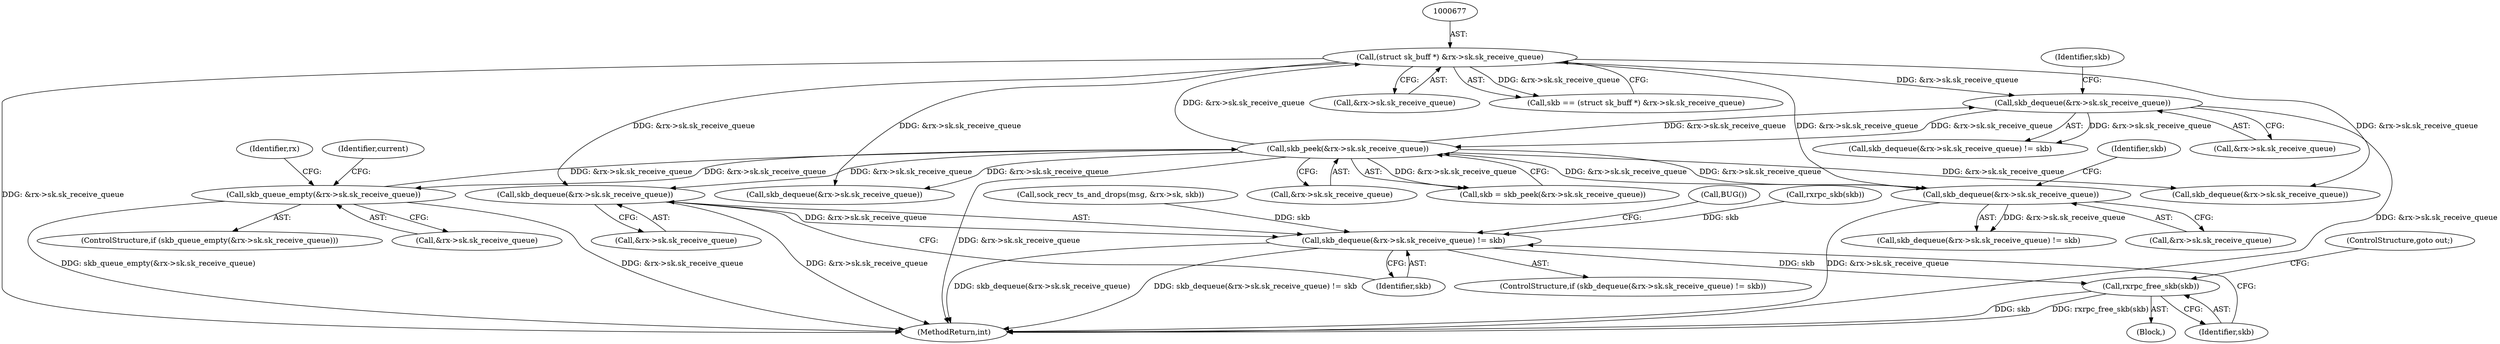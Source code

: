 digraph "0_linux_f3d3342602f8bcbf37d7c46641cb9bca7618eb1c_29@pointer" {
"1000756" [label="(Call,skb_dequeue(&rx->sk.sk_receive_queue))"];
"1000676" [label="(Call,(struct sk_buff *) &rx->sk.sk_receive_queue)"];
"1000231" [label="(Call,skb_peek(&rx->sk.sk_receive_queue))"];
"1000355" [label="(Call,skb_dequeue(&rx->sk.sk_receive_queue))"];
"1000280" [label="(Call,skb_queue_empty(&rx->sk.sk_receive_queue))"];
"1000690" [label="(Call,skb_dequeue(&rx->sk.sk_receive_queue))"];
"1000755" [label="(Call,skb_dequeue(&rx->sk.sk_receive_queue) != skb)"];
"1000765" [label="(Call,rxrpc_free_skb(skb))"];
"1000300" [label="(Identifier,rx)"];
"1000281" [label="(Call,&rx->sk.sk_receive_queue)"];
"1000689" [label="(Call,skb_dequeue(&rx->sk.sk_receive_queue) != skb)"];
"1000231" [label="(Call,skb_peek(&rx->sk.sk_receive_queue))"];
"1000764" [label="(Call,BUG())"];
"1000232" [label="(Call,&rx->sk.sk_receive_queue)"];
"1000229" [label="(Call,skb = skb_peek(&rx->sk.sk_receive_queue))"];
"1000280" [label="(Call,skb_queue_empty(&rx->sk.sk_receive_queue))"];
"1000355" [label="(Call,skb_dequeue(&rx->sk.sk_receive_queue))"];
"1000290" [label="(Identifier,current)"];
"1000763" [label="(Identifier,skb)"];
"1000755" [label="(Call,skb_dequeue(&rx->sk.sk_receive_queue) != skb)"];
"1000756" [label="(Call,skb_dequeue(&rx->sk.sk_receive_queue))"];
"1000753" [label="(Block,)"];
"1000676" [label="(Call,(struct sk_buff *) &rx->sk.sk_receive_queue)"];
"1000757" [label="(Call,&rx->sk.sk_receive_queue)"];
"1000754" [label="(ControlStructure,if (skb_dequeue(&rx->sk.sk_receive_queue) != skb))"];
"1000765" [label="(Call,rxrpc_free_skb(skb))"];
"1000279" [label="(ControlStructure,if (skb_queue_empty(&rx->sk.sk_receive_queue)))"];
"1000313" [label="(Call,rxrpc_skb(skb))"];
"1000354" [label="(Call,skb_dequeue(&rx->sk.sk_receive_queue) != skb)"];
"1000766" [label="(Identifier,skb)"];
"1000690" [label="(Call,skb_dequeue(&rx->sk.sk_receive_queue))"];
"1000362" [label="(Identifier,skb)"];
"1000767" [label="(ControlStructure,goto out;)"];
"1000691" [label="(Call,&rx->sk.sk_receive_queue)"];
"1000439" [label="(Call,sock_recv_ts_and_drops(msg, &rx->sk, skb))"];
"1000628" [label="(Call,skb_dequeue(&rx->sk.sk_receive_queue))"];
"1000697" [label="(Identifier,skb)"];
"1000356" [label="(Call,&rx->sk.sk_receive_queue)"];
"1001014" [label="(MethodReturn,int)"];
"1000910" [label="(Call,skb_dequeue(&rx->sk.sk_receive_queue))"];
"1000678" [label="(Call,&rx->sk.sk_receive_queue)"];
"1000674" [label="(Call,skb == (struct sk_buff *) &rx->sk.sk_receive_queue)"];
"1000756" -> "1000755"  [label="AST: "];
"1000756" -> "1000757"  [label="CFG: "];
"1000757" -> "1000756"  [label="AST: "];
"1000763" -> "1000756"  [label="CFG: "];
"1000756" -> "1001014"  [label="DDG: &rx->sk.sk_receive_queue"];
"1000756" -> "1000755"  [label="DDG: &rx->sk.sk_receive_queue"];
"1000676" -> "1000756"  [label="DDG: &rx->sk.sk_receive_queue"];
"1000231" -> "1000756"  [label="DDG: &rx->sk.sk_receive_queue"];
"1000676" -> "1000674"  [label="AST: "];
"1000676" -> "1000678"  [label="CFG: "];
"1000677" -> "1000676"  [label="AST: "];
"1000678" -> "1000676"  [label="AST: "];
"1000674" -> "1000676"  [label="CFG: "];
"1000676" -> "1001014"  [label="DDG: &rx->sk.sk_receive_queue"];
"1000676" -> "1000355"  [label="DDG: &rx->sk.sk_receive_queue"];
"1000676" -> "1000628"  [label="DDG: &rx->sk.sk_receive_queue"];
"1000676" -> "1000674"  [label="DDG: &rx->sk.sk_receive_queue"];
"1000231" -> "1000676"  [label="DDG: &rx->sk.sk_receive_queue"];
"1000676" -> "1000690"  [label="DDG: &rx->sk.sk_receive_queue"];
"1000676" -> "1000910"  [label="DDG: &rx->sk.sk_receive_queue"];
"1000231" -> "1000229"  [label="AST: "];
"1000231" -> "1000232"  [label="CFG: "];
"1000232" -> "1000231"  [label="AST: "];
"1000229" -> "1000231"  [label="CFG: "];
"1000231" -> "1001014"  [label="DDG: &rx->sk.sk_receive_queue"];
"1000231" -> "1000229"  [label="DDG: &rx->sk.sk_receive_queue"];
"1000355" -> "1000231"  [label="DDG: &rx->sk.sk_receive_queue"];
"1000280" -> "1000231"  [label="DDG: &rx->sk.sk_receive_queue"];
"1000690" -> "1000231"  [label="DDG: &rx->sk.sk_receive_queue"];
"1000231" -> "1000280"  [label="DDG: &rx->sk.sk_receive_queue"];
"1000231" -> "1000355"  [label="DDG: &rx->sk.sk_receive_queue"];
"1000231" -> "1000628"  [label="DDG: &rx->sk.sk_receive_queue"];
"1000231" -> "1000690"  [label="DDG: &rx->sk.sk_receive_queue"];
"1000231" -> "1000910"  [label="DDG: &rx->sk.sk_receive_queue"];
"1000355" -> "1000354"  [label="AST: "];
"1000355" -> "1000356"  [label="CFG: "];
"1000356" -> "1000355"  [label="AST: "];
"1000362" -> "1000355"  [label="CFG: "];
"1000355" -> "1001014"  [label="DDG: &rx->sk.sk_receive_queue"];
"1000355" -> "1000354"  [label="DDG: &rx->sk.sk_receive_queue"];
"1000280" -> "1000279"  [label="AST: "];
"1000280" -> "1000281"  [label="CFG: "];
"1000281" -> "1000280"  [label="AST: "];
"1000290" -> "1000280"  [label="CFG: "];
"1000300" -> "1000280"  [label="CFG: "];
"1000280" -> "1001014"  [label="DDG: skb_queue_empty(&rx->sk.sk_receive_queue)"];
"1000280" -> "1001014"  [label="DDG: &rx->sk.sk_receive_queue"];
"1000690" -> "1000689"  [label="AST: "];
"1000690" -> "1000691"  [label="CFG: "];
"1000691" -> "1000690"  [label="AST: "];
"1000697" -> "1000690"  [label="CFG: "];
"1000690" -> "1001014"  [label="DDG: &rx->sk.sk_receive_queue"];
"1000690" -> "1000689"  [label="DDG: &rx->sk.sk_receive_queue"];
"1000755" -> "1000754"  [label="AST: "];
"1000755" -> "1000763"  [label="CFG: "];
"1000763" -> "1000755"  [label="AST: "];
"1000764" -> "1000755"  [label="CFG: "];
"1000766" -> "1000755"  [label="CFG: "];
"1000755" -> "1001014"  [label="DDG: skb_dequeue(&rx->sk.sk_receive_queue) != skb"];
"1000755" -> "1001014"  [label="DDG: skb_dequeue(&rx->sk.sk_receive_queue)"];
"1000439" -> "1000755"  [label="DDG: skb"];
"1000313" -> "1000755"  [label="DDG: skb"];
"1000755" -> "1000765"  [label="DDG: skb"];
"1000765" -> "1000753"  [label="AST: "];
"1000765" -> "1000766"  [label="CFG: "];
"1000766" -> "1000765"  [label="AST: "];
"1000767" -> "1000765"  [label="CFG: "];
"1000765" -> "1001014"  [label="DDG: skb"];
"1000765" -> "1001014"  [label="DDG: rxrpc_free_skb(skb)"];
}

